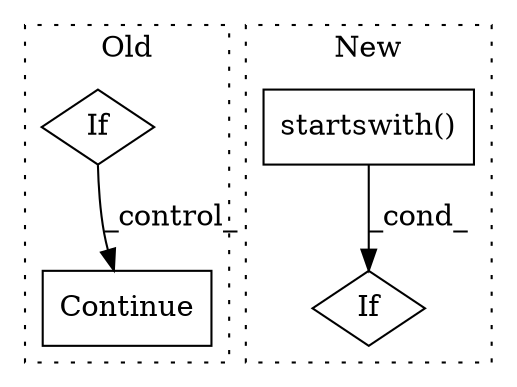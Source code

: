 digraph G {
subgraph cluster0 {
1 [label="Continue" a="43" s="4203" l="8" shape="box"];
4 [label="If" a="96" s="4137" l="3" shape="diamond"];
label = "Old";
style="dotted";
}
subgraph cluster1 {
2 [label="startswith()" a="75" s="5317,5344" l="16,1" shape="box"];
3 [label="If" a="96" s="5314" l="3" shape="diamond"];
label = "New";
style="dotted";
}
2 -> 3 [label="_cond_"];
4 -> 1 [label="_control_"];
}